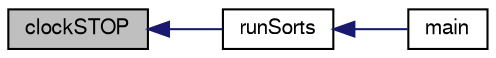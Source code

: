 digraph G
{
  edge [fontname="FreeSans",fontsize="10",labelfontname="FreeSans",labelfontsize="10"];
  node [fontname="FreeSans",fontsize="10",shape=record];
  rankdir=LR;
  Node1 [label="clockSTOP",height=0.2,width=0.4,color="black", fillcolor="grey75", style="filled" fontcolor="black"];
  Node1 -> Node2 [dir=back,color="midnightblue",fontsize="10",style="solid"];
  Node2 [label="runSorts",height=0.2,width=0.4,color="black", fillcolor="white", style="filled",URL="$_delouth_mansfield-_assn4_8cpp.html#ab8afa82cf87b47530bd2505812a9fc82"];
  Node2 -> Node3 [dir=back,color="midnightblue",fontsize="10",style="solid"];
  Node3 [label="main",height=0.2,width=0.4,color="black", fillcolor="white", style="filled",URL="$_delouth_mansfield-_assn4_8cpp.html#ae66f6b31b5ad750f1fe042a706a4e3d4"];
}
